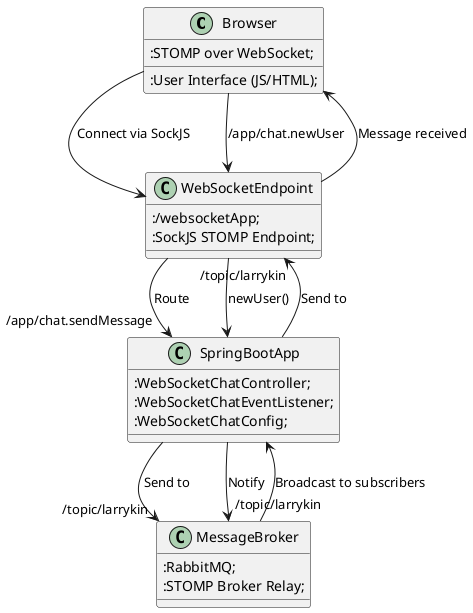@startuml
!define RECTANGLE class

RECTANGLE Browser {
  :User Interface (JS/HTML);
  :STOMP over WebSocket;
}

RECTANGLE WebSocketEndpoint {
  :/websocketApp;
  :SockJS STOMP Endpoint;
}

RECTANGLE SpringBootApp {
  :WebSocketChatController;
  :WebSocketChatEventListener;
  :WebSocketChatConfig;
}

RECTANGLE MessageBroker {
  :RabbitMQ;
  :STOMP Broker Relay;
}

Browser --> WebSocketEndpoint : Connect via SockJS
WebSocketEndpoint --> SpringBootApp : Route "/app/chat.sendMessage"
SpringBootApp --> MessageBroker : Send to "/topic/larrykin"
MessageBroker --> SpringBootApp : Broadcast to subscribers
SpringBootApp --> WebSocketEndpoint : Send to "/topic/larrykin"
WebSocketEndpoint --> Browser : Message received

Browser --> WebSocketEndpoint : "/app/chat.newUser"
WebSocketEndpoint --> SpringBootApp : newUser()
SpringBootApp --> MessageBroker : Notify "/topic/larrykin"
@enduml

